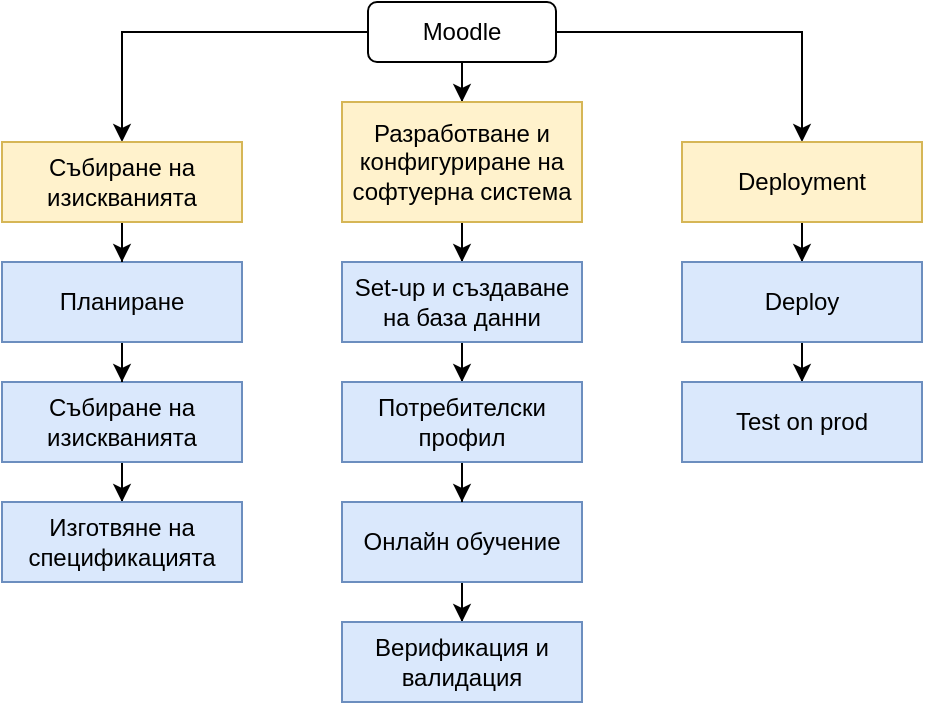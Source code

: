 <mxfile version="16.2.7" type="github">
  <diagram id="srqYewtXc7YHwzR8Wh0L" name="Page-1">
    <mxGraphModel dx="946" dy="589" grid="1" gridSize="10" guides="1" tooltips="1" connect="1" arrows="1" fold="1" page="1" pageScale="1" pageWidth="827" pageHeight="1169" math="0" shadow="0">
      <root>
        <mxCell id="0" />
        <mxCell id="1" parent="0" />
        <mxCell id="FQjklg7gbtDswjqx5rzU-16" style="edgeStyle=orthogonalEdgeStyle;rounded=0;orthogonalLoop=1;jettySize=auto;html=1;entryX=0.5;entryY=0;entryDx=0;entryDy=0;" edge="1" parent="1" source="FQjklg7gbtDswjqx5rzU-1" target="FQjklg7gbtDswjqx5rzU-5">
          <mxGeometry relative="1" as="geometry" />
        </mxCell>
        <mxCell id="FQjklg7gbtDswjqx5rzU-20" style="edgeStyle=orthogonalEdgeStyle;rounded=0;orthogonalLoop=1;jettySize=auto;html=1;" edge="1" parent="1" source="FQjklg7gbtDswjqx5rzU-1" target="FQjklg7gbtDswjqx5rzU-6">
          <mxGeometry relative="1" as="geometry" />
        </mxCell>
        <mxCell id="FQjklg7gbtDswjqx5rzU-21" style="edgeStyle=orthogonalEdgeStyle;rounded=0;orthogonalLoop=1;jettySize=auto;html=1;" edge="1" parent="1" source="FQjklg7gbtDswjqx5rzU-1" target="FQjklg7gbtDswjqx5rzU-12">
          <mxGeometry relative="1" as="geometry" />
        </mxCell>
        <mxCell id="FQjklg7gbtDswjqx5rzU-1" value="Moodle" style="rounded=1;whiteSpace=wrap;html=1;" vertex="1" parent="1">
          <mxGeometry x="293" y="80" width="94" height="30" as="geometry" />
        </mxCell>
        <mxCell id="FQjklg7gbtDswjqx5rzU-19" style="edgeStyle=orthogonalEdgeStyle;rounded=0;orthogonalLoop=1;jettySize=auto;html=1;" edge="1" parent="1" source="FQjklg7gbtDswjqx5rzU-2" target="FQjklg7gbtDswjqx5rzU-3">
          <mxGeometry relative="1" as="geometry" />
        </mxCell>
        <mxCell id="FQjklg7gbtDswjqx5rzU-2" value="Събиране на изискванията" style="rounded=0;whiteSpace=wrap;html=1;fillColor=#dae8fc;strokeColor=#6c8ebf;" vertex="1" parent="1">
          <mxGeometry x="110" y="270" width="120" height="40" as="geometry" />
        </mxCell>
        <mxCell id="FQjklg7gbtDswjqx5rzU-3" value="Изготвяне на спецификацията" style="rounded=0;whiteSpace=wrap;html=1;fillColor=#dae8fc;strokeColor=#6c8ebf;" vertex="1" parent="1">
          <mxGeometry x="110" y="330" width="120" height="40" as="geometry" />
        </mxCell>
        <mxCell id="FQjklg7gbtDswjqx5rzU-18" style="edgeStyle=orthogonalEdgeStyle;rounded=0;orthogonalLoop=1;jettySize=auto;html=1;" edge="1" parent="1" source="FQjklg7gbtDswjqx5rzU-4" target="FQjklg7gbtDswjqx5rzU-2">
          <mxGeometry relative="1" as="geometry" />
        </mxCell>
        <mxCell id="FQjklg7gbtDswjqx5rzU-4" value="Планиране" style="rounded=0;whiteSpace=wrap;html=1;fillColor=#dae8fc;strokeColor=#6c8ebf;" vertex="1" parent="1">
          <mxGeometry x="110" y="210" width="120" height="40" as="geometry" />
        </mxCell>
        <mxCell id="FQjklg7gbtDswjqx5rzU-17" style="edgeStyle=orthogonalEdgeStyle;rounded=0;orthogonalLoop=1;jettySize=auto;html=1;" edge="1" parent="1" source="FQjklg7gbtDswjqx5rzU-5" target="FQjklg7gbtDswjqx5rzU-4">
          <mxGeometry relative="1" as="geometry" />
        </mxCell>
        <mxCell id="FQjklg7gbtDswjqx5rzU-5" value="Събиране на изискванията" style="rounded=0;whiteSpace=wrap;html=1;fillColor=#fff2cc;strokeColor=#d6b656;" vertex="1" parent="1">
          <mxGeometry x="110" y="150" width="120" height="40" as="geometry" />
        </mxCell>
        <mxCell id="FQjklg7gbtDswjqx5rzU-24" style="edgeStyle=orthogonalEdgeStyle;rounded=0;orthogonalLoop=1;jettySize=auto;html=1;" edge="1" parent="1" source="FQjklg7gbtDswjqx5rzU-6" target="FQjklg7gbtDswjqx5rzU-8">
          <mxGeometry relative="1" as="geometry" />
        </mxCell>
        <mxCell id="FQjklg7gbtDswjqx5rzU-6" value="Разработване и конфигуриране на софтуерна система" style="rounded=0;whiteSpace=wrap;html=1;fillColor=#fff2cc;strokeColor=#d6b656;" vertex="1" parent="1">
          <mxGeometry x="280" y="130" width="120" height="60" as="geometry" />
        </mxCell>
        <mxCell id="FQjklg7gbtDswjqx5rzU-25" style="edgeStyle=orthogonalEdgeStyle;rounded=0;orthogonalLoop=1;jettySize=auto;html=1;" edge="1" parent="1" source="FQjklg7gbtDswjqx5rzU-8" target="FQjklg7gbtDswjqx5rzU-11">
          <mxGeometry relative="1" as="geometry" />
        </mxCell>
        <mxCell id="FQjklg7gbtDswjqx5rzU-8" value="Set-up и създаване на база данни" style="rounded=0;whiteSpace=wrap;html=1;fillColor=#dae8fc;strokeColor=#6c8ebf;" vertex="1" parent="1">
          <mxGeometry x="280" y="210" width="120" height="40" as="geometry" />
        </mxCell>
        <mxCell id="FQjklg7gbtDswjqx5rzU-27" style="edgeStyle=orthogonalEdgeStyle;rounded=0;orthogonalLoop=1;jettySize=auto;html=1;" edge="1" parent="1" source="FQjklg7gbtDswjqx5rzU-9" target="FQjklg7gbtDswjqx5rzU-10">
          <mxGeometry relative="1" as="geometry" />
        </mxCell>
        <mxCell id="FQjklg7gbtDswjqx5rzU-9" value="Онлайн обучение" style="rounded=0;whiteSpace=wrap;html=1;fillColor=#dae8fc;strokeColor=#6c8ebf;" vertex="1" parent="1">
          <mxGeometry x="280" y="330" width="120" height="40" as="geometry" />
        </mxCell>
        <mxCell id="FQjklg7gbtDswjqx5rzU-10" value="Верификация и валидация" style="rounded=0;whiteSpace=wrap;html=1;fillColor=#dae8fc;strokeColor=#6c8ebf;" vertex="1" parent="1">
          <mxGeometry x="280" y="390" width="120" height="40" as="geometry" />
        </mxCell>
        <mxCell id="FQjklg7gbtDswjqx5rzU-26" style="edgeStyle=orthogonalEdgeStyle;rounded=0;orthogonalLoop=1;jettySize=auto;html=1;" edge="1" parent="1" source="FQjklg7gbtDswjqx5rzU-11" target="FQjklg7gbtDswjqx5rzU-9">
          <mxGeometry relative="1" as="geometry" />
        </mxCell>
        <mxCell id="FQjklg7gbtDswjqx5rzU-11" value="Потребителски профил" style="rounded=0;whiteSpace=wrap;html=1;fillColor=#dae8fc;strokeColor=#6c8ebf;" vertex="1" parent="1">
          <mxGeometry x="280" y="270" width="120" height="40" as="geometry" />
        </mxCell>
        <mxCell id="FQjklg7gbtDswjqx5rzU-22" style="edgeStyle=orthogonalEdgeStyle;rounded=0;orthogonalLoop=1;jettySize=auto;html=1;entryX=0.5;entryY=0;entryDx=0;entryDy=0;" edge="1" parent="1" source="FQjklg7gbtDswjqx5rzU-12" target="FQjklg7gbtDswjqx5rzU-13">
          <mxGeometry relative="1" as="geometry" />
        </mxCell>
        <mxCell id="FQjklg7gbtDswjqx5rzU-12" value="Deployment" style="rounded=0;whiteSpace=wrap;html=1;fillColor=#fff2cc;strokeColor=#d6b656;" vertex="1" parent="1">
          <mxGeometry x="450" y="150" width="120" height="40" as="geometry" />
        </mxCell>
        <mxCell id="FQjklg7gbtDswjqx5rzU-23" style="edgeStyle=orthogonalEdgeStyle;rounded=0;orthogonalLoop=1;jettySize=auto;html=1;" edge="1" parent="1" source="FQjklg7gbtDswjqx5rzU-13" target="FQjklg7gbtDswjqx5rzU-15">
          <mxGeometry relative="1" as="geometry" />
        </mxCell>
        <mxCell id="FQjklg7gbtDswjqx5rzU-13" value="Deploy" style="rounded=0;whiteSpace=wrap;html=1;fillColor=#dae8fc;strokeColor=#6c8ebf;" vertex="1" parent="1">
          <mxGeometry x="450" y="210" width="120" height="40" as="geometry" />
        </mxCell>
        <mxCell id="FQjklg7gbtDswjqx5rzU-15" value="Test on prod" style="rounded=0;whiteSpace=wrap;html=1;fillColor=#dae8fc;strokeColor=#6c8ebf;" vertex="1" parent="1">
          <mxGeometry x="450" y="270" width="120" height="40" as="geometry" />
        </mxCell>
      </root>
    </mxGraphModel>
  </diagram>
</mxfile>
